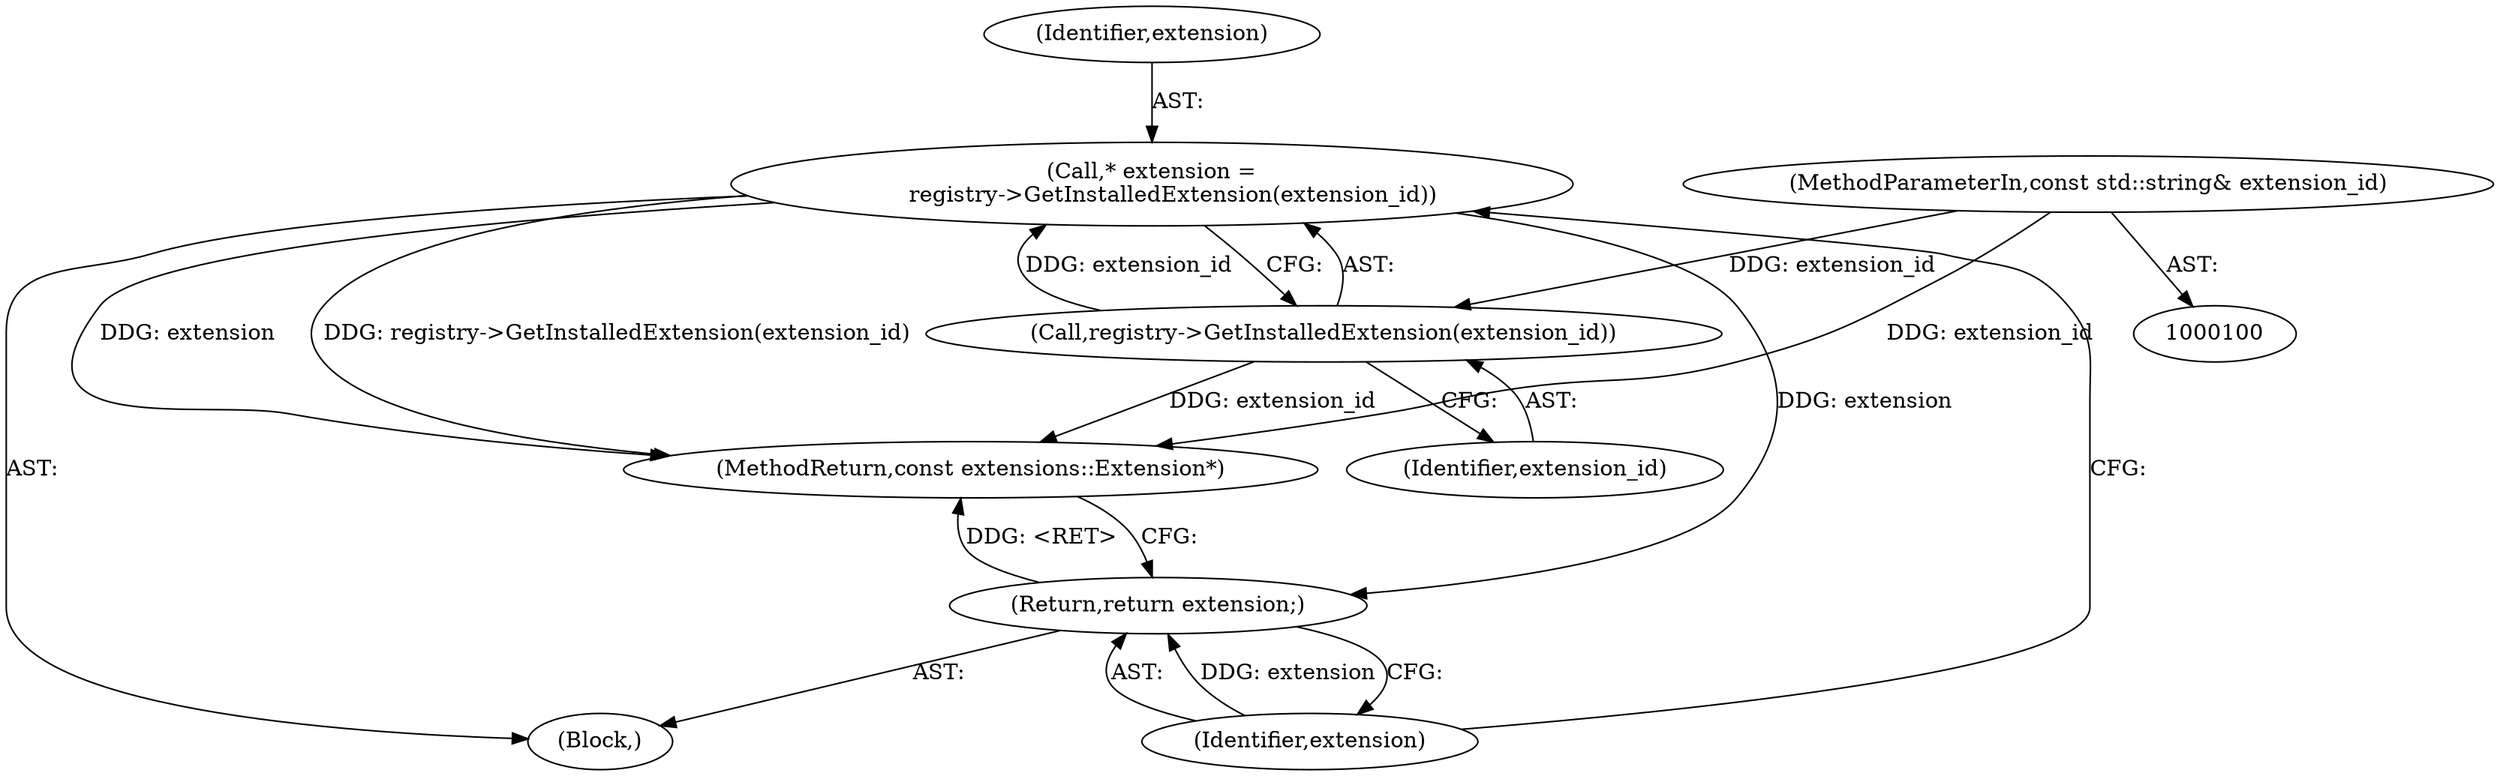 digraph "0_Chrome_db93178bcaaf7e99ebb18bd51fa99b2feaf47e1f_0@pointer" {
"1000110" [label="(Call,* extension =\n      registry->GetInstalledExtension(extension_id))"];
"1000112" [label="(Call,registry->GetInstalledExtension(extension_id))"];
"1000102" [label="(MethodParameterIn,const std::string& extension_id)"];
"1000114" [label="(Return,return extension;)"];
"1000110" [label="(Call,* extension =\n      registry->GetInstalledExtension(extension_id))"];
"1000111" [label="(Identifier,extension)"];
"1000102" [label="(MethodParameterIn,const std::string& extension_id)"];
"1000112" [label="(Call,registry->GetInstalledExtension(extension_id))"];
"1000115" [label="(Identifier,extension)"];
"1000116" [label="(MethodReturn,const extensions::Extension*)"];
"1000113" [label="(Identifier,extension_id)"];
"1000114" [label="(Return,return extension;)"];
"1000103" [label="(Block,)"];
"1000110" -> "1000103"  [label="AST: "];
"1000110" -> "1000112"  [label="CFG: "];
"1000111" -> "1000110"  [label="AST: "];
"1000112" -> "1000110"  [label="AST: "];
"1000115" -> "1000110"  [label="CFG: "];
"1000110" -> "1000116"  [label="DDG: extension"];
"1000110" -> "1000116"  [label="DDG: registry->GetInstalledExtension(extension_id)"];
"1000112" -> "1000110"  [label="DDG: extension_id"];
"1000110" -> "1000114"  [label="DDG: extension"];
"1000112" -> "1000113"  [label="CFG: "];
"1000113" -> "1000112"  [label="AST: "];
"1000112" -> "1000116"  [label="DDG: extension_id"];
"1000102" -> "1000112"  [label="DDG: extension_id"];
"1000102" -> "1000100"  [label="AST: "];
"1000102" -> "1000116"  [label="DDG: extension_id"];
"1000114" -> "1000103"  [label="AST: "];
"1000114" -> "1000115"  [label="CFG: "];
"1000115" -> "1000114"  [label="AST: "];
"1000116" -> "1000114"  [label="CFG: "];
"1000114" -> "1000116"  [label="DDG: <RET>"];
"1000115" -> "1000114"  [label="DDG: extension"];
}
